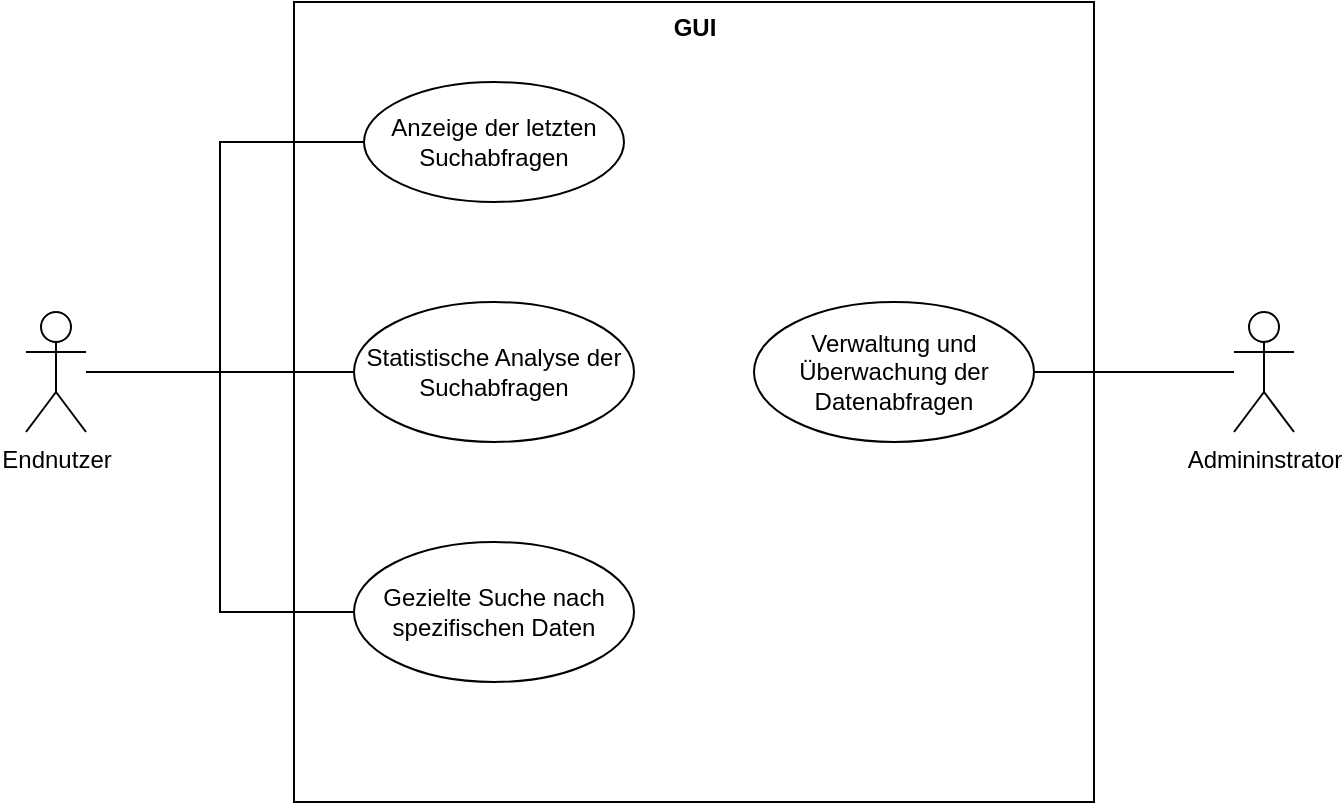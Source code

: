 <mxfile version="24.7.13">
  <diagram name="Seite-1" id="aGq3a8xR7B6TBEAPdAr0">
    <mxGraphModel dx="954" dy="527" grid="0" gridSize="10" guides="1" tooltips="1" connect="1" arrows="1" fold="1" page="1" pageScale="1" pageWidth="827" pageHeight="1169" math="0" shadow="0">
      <root>
        <mxCell id="0" />
        <mxCell id="1" parent="0" />
        <mxCell id="So0JlZX69A0ju8lxjdii-19" style="edgeStyle=orthogonalEdgeStyle;rounded=0;orthogonalLoop=1;jettySize=auto;html=1;entryX=0;entryY=0.5;entryDx=0;entryDy=0;endArrow=none;endFill=0;" edge="1" parent="1" source="So0JlZX69A0ju8lxjdii-1" target="So0JlZX69A0ju8lxjdii-6">
          <mxGeometry relative="1" as="geometry" />
        </mxCell>
        <mxCell id="So0JlZX69A0ju8lxjdii-20" style="edgeStyle=orthogonalEdgeStyle;rounded=0;orthogonalLoop=1;jettySize=auto;html=1;entryX=0;entryY=0.5;entryDx=0;entryDy=0;endArrow=none;endFill=0;" edge="1" parent="1" source="So0JlZX69A0ju8lxjdii-1" target="So0JlZX69A0ju8lxjdii-4">
          <mxGeometry relative="1" as="geometry">
            <Array as="points">
              <mxPoint x="123" y="205" />
              <mxPoint x="123" y="90" />
            </Array>
          </mxGeometry>
        </mxCell>
        <mxCell id="So0JlZX69A0ju8lxjdii-21" style="edgeStyle=orthogonalEdgeStyle;rounded=0;orthogonalLoop=1;jettySize=auto;html=1;entryX=0;entryY=0.5;entryDx=0;entryDy=0;endArrow=none;endFill=0;" edge="1" parent="1" source="So0JlZX69A0ju8lxjdii-1" target="So0JlZX69A0ju8lxjdii-5">
          <mxGeometry relative="1" as="geometry" />
        </mxCell>
        <mxCell id="So0JlZX69A0ju8lxjdii-1" value="Endnutzer" style="shape=umlActor;verticalLabelPosition=bottom;verticalAlign=top;html=1;outlineConnect=0;" vertex="1" parent="1">
          <mxGeometry x="26" y="175" width="30" height="60" as="geometry" />
        </mxCell>
        <mxCell id="So0JlZX69A0ju8lxjdii-2" value="" style="whiteSpace=wrap;html=1;aspect=fixed;fillColor=none;" vertex="1" parent="1">
          <mxGeometry x="160" y="20" width="400" height="400" as="geometry" />
        </mxCell>
        <mxCell id="So0JlZX69A0ju8lxjdii-3" value="GUI" style="text;align=center;fontStyle=1;verticalAlign=middle;spacingLeft=3;spacingRight=3;strokeColor=none;rotatable=0;points=[[0,0.5],[1,0.5]];portConstraint=eastwest;html=1;" vertex="1" parent="1">
          <mxGeometry x="320" y="20" width="80" height="26" as="geometry" />
        </mxCell>
        <mxCell id="So0JlZX69A0ju8lxjdii-4" value="Anzeige der letzten Suchabfragen" style="ellipse;whiteSpace=wrap;html=1;" vertex="1" parent="1">
          <mxGeometry x="195" y="60" width="130" height="60" as="geometry" />
        </mxCell>
        <mxCell id="So0JlZX69A0ju8lxjdii-5" value="Gezielte Suche nach spezifischen Daten" style="ellipse;whiteSpace=wrap;html=1;" vertex="1" parent="1">
          <mxGeometry x="190" y="290" width="140" height="70" as="geometry" />
        </mxCell>
        <mxCell id="So0JlZX69A0ju8lxjdii-6" value="Statistische Analyse der Suchabfragen" style="ellipse;whiteSpace=wrap;html=1;" vertex="1" parent="1">
          <mxGeometry x="190" y="170" width="140" height="70" as="geometry" />
        </mxCell>
        <mxCell id="So0JlZX69A0ju8lxjdii-7" value="Verwaltung und Überwachung der Datenabfragen" style="ellipse;whiteSpace=wrap;html=1;" vertex="1" parent="1">
          <mxGeometry x="390" y="170" width="140" height="70" as="geometry" />
        </mxCell>
        <mxCell id="So0JlZX69A0ju8lxjdii-22" style="edgeStyle=orthogonalEdgeStyle;rounded=0;orthogonalLoop=1;jettySize=auto;html=1;entryX=1;entryY=0.5;entryDx=0;entryDy=0;endArrow=none;endFill=0;" edge="1" parent="1" source="So0JlZX69A0ju8lxjdii-8" target="So0JlZX69A0ju8lxjdii-7">
          <mxGeometry relative="1" as="geometry" />
        </mxCell>
        <mxCell id="So0JlZX69A0ju8lxjdii-8" value="Admininstrator" style="shape=umlActor;verticalLabelPosition=bottom;verticalAlign=top;html=1;" vertex="1" parent="1">
          <mxGeometry x="630" y="175" width="30" height="60" as="geometry" />
        </mxCell>
      </root>
    </mxGraphModel>
  </diagram>
</mxfile>

